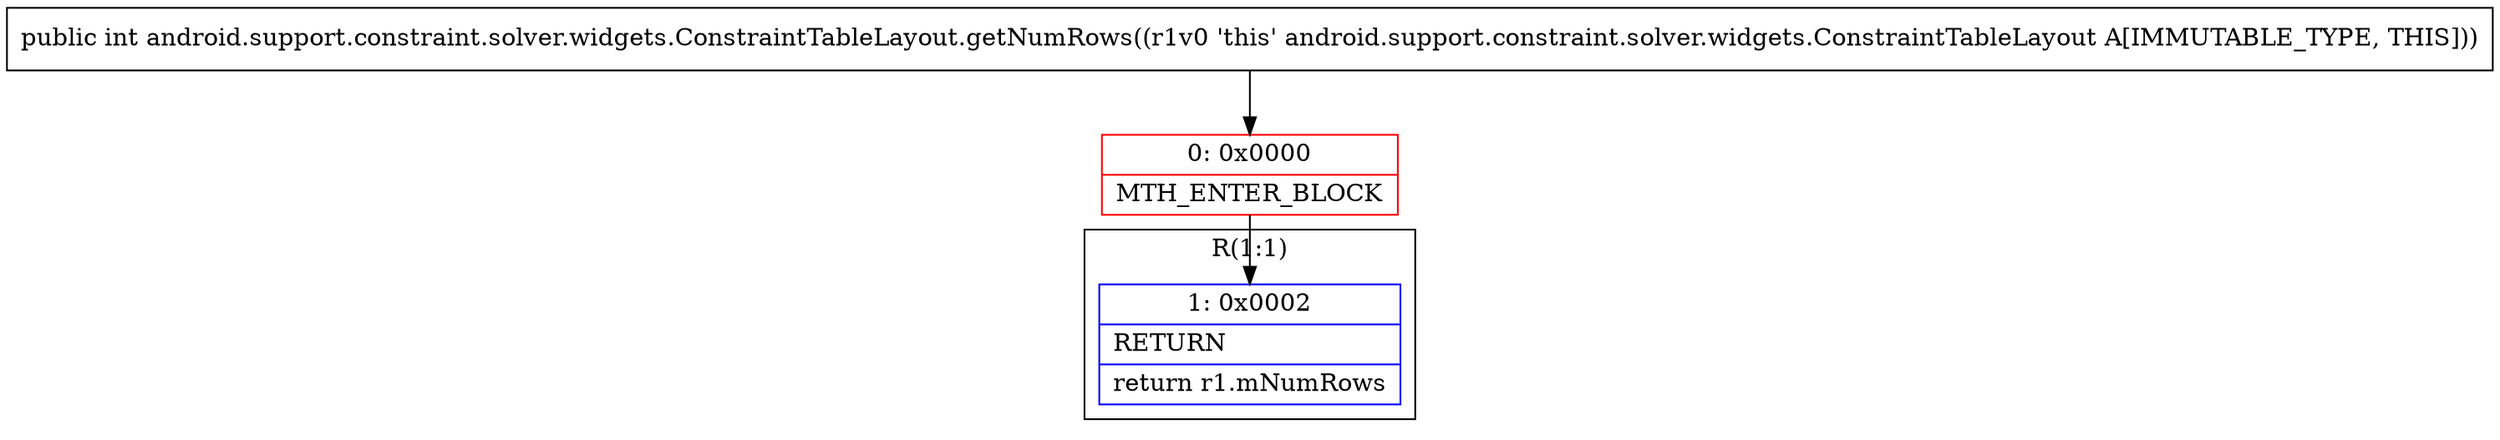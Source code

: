 digraph "CFG forandroid.support.constraint.solver.widgets.ConstraintTableLayout.getNumRows()I" {
subgraph cluster_Region_965155451 {
label = "R(1:1)";
node [shape=record,color=blue];
Node_1 [shape=record,label="{1\:\ 0x0002|RETURN\l|return r1.mNumRows\l}"];
}
Node_0 [shape=record,color=red,label="{0\:\ 0x0000|MTH_ENTER_BLOCK\l}"];
MethodNode[shape=record,label="{public int android.support.constraint.solver.widgets.ConstraintTableLayout.getNumRows((r1v0 'this' android.support.constraint.solver.widgets.ConstraintTableLayout A[IMMUTABLE_TYPE, THIS])) }"];
MethodNode -> Node_0;
Node_0 -> Node_1;
}

